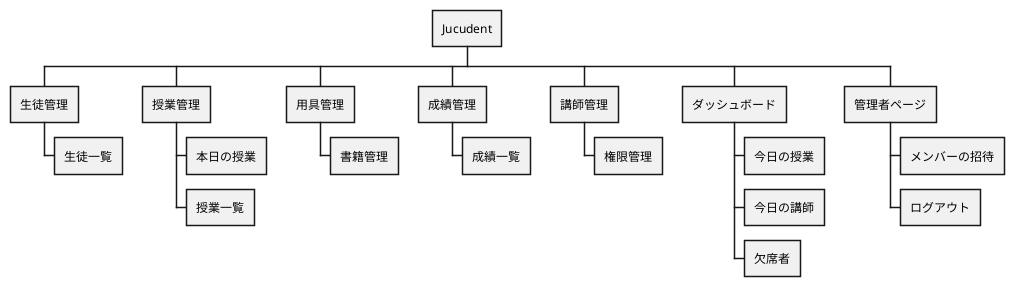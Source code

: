 @startwbs
'https://plantuml.com/wbs-diagram

* Jucudent

** 生徒管理
*** 生徒一覧
** 授業管理
*** 本日の授業
*** 授業一覧
** 用具管理
*** 書籍管理

** 成績管理
*** 成績一覧
** 講師管理
*** 権限管理

** ダッシュボード
*** 今日の授業
*** 今日の講師
*** 欠席者

** 管理者ページ
*** メンバーの招待
*** ログアウト
@endwbs